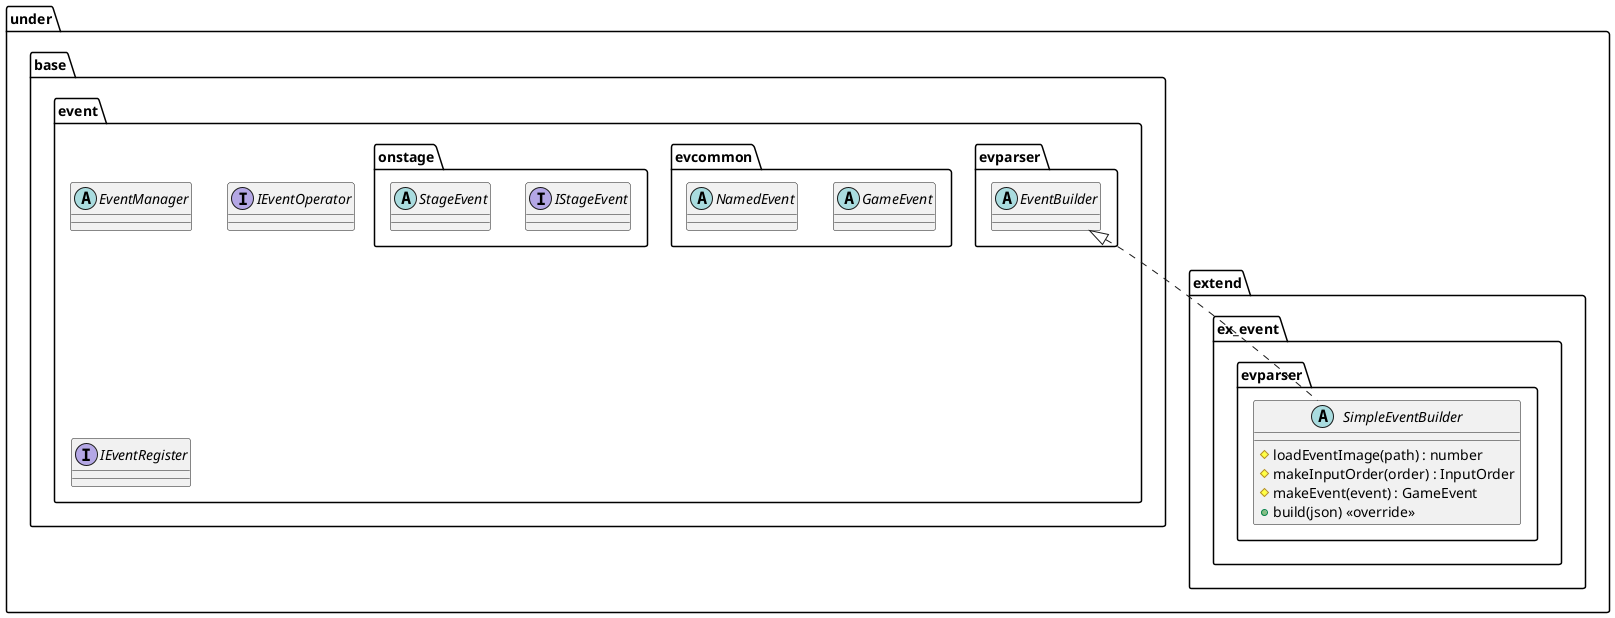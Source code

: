 @startuml EventBuilder

package under {
    package extend {
        package ex_event {
            package evparser {
                abstract SimpleEventBuilder {
                    #loadEventImage(path) : number
                    #makeInputOrder(order) : InputOrder
                    #makeEvent(event) : GameEvent
                    +build(json) <<override>>
                }
            }
        }
    }
}

package under {
    package base {
        package event {
            abstract EventManager
            interface IEventOperator
            interface IEventRegister
            package evparser {
                abstract EventBuilder
            }
            package evcommon {
                abstract GameEvent
                abstract NamedEvent
            }
            package onstage {
                interface IStageEvent
                abstract StageEvent
            }
        }
    }
}

EventBuilder <|.. SimpleEventBuilder

@enduml
